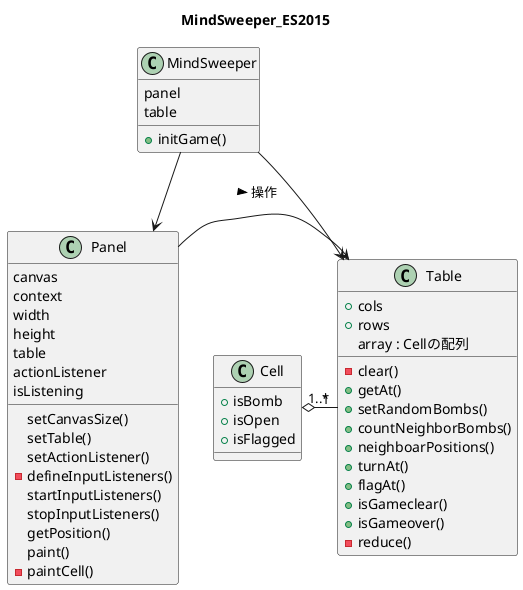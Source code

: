 @startuml

title MindSweeper_ES2015

class Cell {
  +isBomb
  +isOpen
  +isFlagged
}

class Table {
  +cols
  +rows
  array : Cellの配列
  -clear()
  +getAt()
  +setRandomBombs()
  +countNeighborBombs()
  +neighboarPositions()
  +turnAt() 
  +flagAt()
  +isGameclear()
  +isGameover()
  -reduce()
}

class Panel {
  canvas
  context
  width
  height
  table
  actionListener
  isListening
  setCanvasSize()
  setTable()
  setActionListener()
  -defineInputListeners()
  startInputListeners()
  stopInputListeners()
  getPosition()
  paint()
  -paintCell()
}

class MindSweeper {
  panel
  table
  +initGame()
}

Cell "1..*" o-right- "1" Table
Table <-left- Panel : < 操作
MindSweeper --> Panel
MindSweeper --> Table

@enduml
